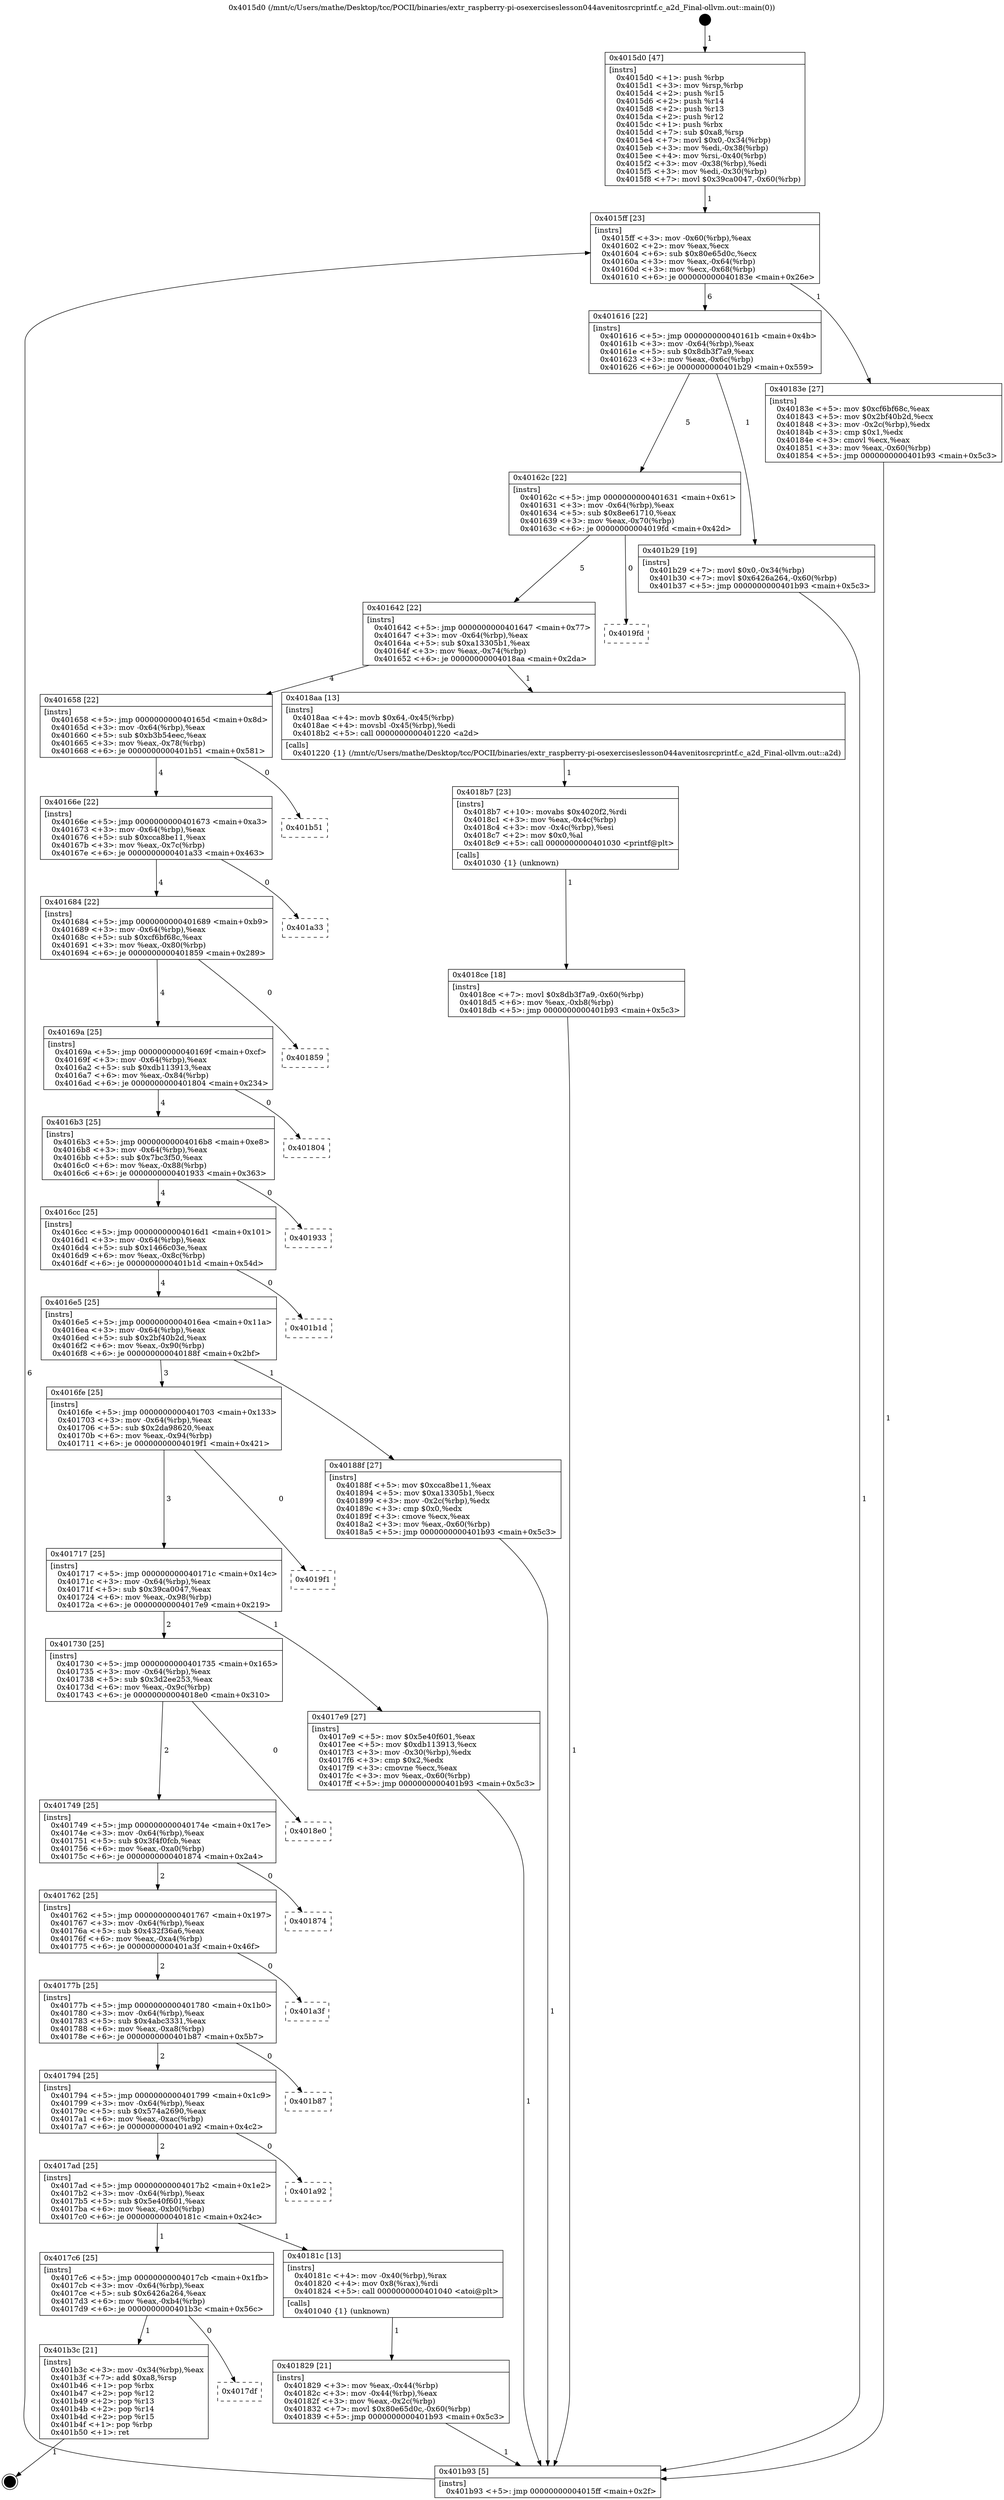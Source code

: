 digraph "0x4015d0" {
  label = "0x4015d0 (/mnt/c/Users/mathe/Desktop/tcc/POCII/binaries/extr_raspberry-pi-osexerciseslesson044avenitosrcprintf.c_a2d_Final-ollvm.out::main(0))"
  labelloc = "t"
  node[shape=record]

  Entry [label="",width=0.3,height=0.3,shape=circle,fillcolor=black,style=filled]
  "0x4015ff" [label="{
     0x4015ff [23]\l
     | [instrs]\l
     &nbsp;&nbsp;0x4015ff \<+3\>: mov -0x60(%rbp),%eax\l
     &nbsp;&nbsp;0x401602 \<+2\>: mov %eax,%ecx\l
     &nbsp;&nbsp;0x401604 \<+6\>: sub $0x80e65d0c,%ecx\l
     &nbsp;&nbsp;0x40160a \<+3\>: mov %eax,-0x64(%rbp)\l
     &nbsp;&nbsp;0x40160d \<+3\>: mov %ecx,-0x68(%rbp)\l
     &nbsp;&nbsp;0x401610 \<+6\>: je 000000000040183e \<main+0x26e\>\l
  }"]
  "0x40183e" [label="{
     0x40183e [27]\l
     | [instrs]\l
     &nbsp;&nbsp;0x40183e \<+5\>: mov $0xcf6bf68c,%eax\l
     &nbsp;&nbsp;0x401843 \<+5\>: mov $0x2bf40b2d,%ecx\l
     &nbsp;&nbsp;0x401848 \<+3\>: mov -0x2c(%rbp),%edx\l
     &nbsp;&nbsp;0x40184b \<+3\>: cmp $0x1,%edx\l
     &nbsp;&nbsp;0x40184e \<+3\>: cmovl %ecx,%eax\l
     &nbsp;&nbsp;0x401851 \<+3\>: mov %eax,-0x60(%rbp)\l
     &nbsp;&nbsp;0x401854 \<+5\>: jmp 0000000000401b93 \<main+0x5c3\>\l
  }"]
  "0x401616" [label="{
     0x401616 [22]\l
     | [instrs]\l
     &nbsp;&nbsp;0x401616 \<+5\>: jmp 000000000040161b \<main+0x4b\>\l
     &nbsp;&nbsp;0x40161b \<+3\>: mov -0x64(%rbp),%eax\l
     &nbsp;&nbsp;0x40161e \<+5\>: sub $0x8db3f7a9,%eax\l
     &nbsp;&nbsp;0x401623 \<+3\>: mov %eax,-0x6c(%rbp)\l
     &nbsp;&nbsp;0x401626 \<+6\>: je 0000000000401b29 \<main+0x559\>\l
  }"]
  Exit [label="",width=0.3,height=0.3,shape=circle,fillcolor=black,style=filled,peripheries=2]
  "0x401b29" [label="{
     0x401b29 [19]\l
     | [instrs]\l
     &nbsp;&nbsp;0x401b29 \<+7\>: movl $0x0,-0x34(%rbp)\l
     &nbsp;&nbsp;0x401b30 \<+7\>: movl $0x6426a264,-0x60(%rbp)\l
     &nbsp;&nbsp;0x401b37 \<+5\>: jmp 0000000000401b93 \<main+0x5c3\>\l
  }"]
  "0x40162c" [label="{
     0x40162c [22]\l
     | [instrs]\l
     &nbsp;&nbsp;0x40162c \<+5\>: jmp 0000000000401631 \<main+0x61\>\l
     &nbsp;&nbsp;0x401631 \<+3\>: mov -0x64(%rbp),%eax\l
     &nbsp;&nbsp;0x401634 \<+5\>: sub $0x8ee61710,%eax\l
     &nbsp;&nbsp;0x401639 \<+3\>: mov %eax,-0x70(%rbp)\l
     &nbsp;&nbsp;0x40163c \<+6\>: je 00000000004019fd \<main+0x42d\>\l
  }"]
  "0x4017df" [label="{
     0x4017df\l
  }", style=dashed]
  "0x4019fd" [label="{
     0x4019fd\l
  }", style=dashed]
  "0x401642" [label="{
     0x401642 [22]\l
     | [instrs]\l
     &nbsp;&nbsp;0x401642 \<+5\>: jmp 0000000000401647 \<main+0x77\>\l
     &nbsp;&nbsp;0x401647 \<+3\>: mov -0x64(%rbp),%eax\l
     &nbsp;&nbsp;0x40164a \<+5\>: sub $0xa13305b1,%eax\l
     &nbsp;&nbsp;0x40164f \<+3\>: mov %eax,-0x74(%rbp)\l
     &nbsp;&nbsp;0x401652 \<+6\>: je 00000000004018aa \<main+0x2da\>\l
  }"]
  "0x401b3c" [label="{
     0x401b3c [21]\l
     | [instrs]\l
     &nbsp;&nbsp;0x401b3c \<+3\>: mov -0x34(%rbp),%eax\l
     &nbsp;&nbsp;0x401b3f \<+7\>: add $0xa8,%rsp\l
     &nbsp;&nbsp;0x401b46 \<+1\>: pop %rbx\l
     &nbsp;&nbsp;0x401b47 \<+2\>: pop %r12\l
     &nbsp;&nbsp;0x401b49 \<+2\>: pop %r13\l
     &nbsp;&nbsp;0x401b4b \<+2\>: pop %r14\l
     &nbsp;&nbsp;0x401b4d \<+2\>: pop %r15\l
     &nbsp;&nbsp;0x401b4f \<+1\>: pop %rbp\l
     &nbsp;&nbsp;0x401b50 \<+1\>: ret\l
  }"]
  "0x4018aa" [label="{
     0x4018aa [13]\l
     | [instrs]\l
     &nbsp;&nbsp;0x4018aa \<+4\>: movb $0x64,-0x45(%rbp)\l
     &nbsp;&nbsp;0x4018ae \<+4\>: movsbl -0x45(%rbp),%edi\l
     &nbsp;&nbsp;0x4018b2 \<+5\>: call 0000000000401220 \<a2d\>\l
     | [calls]\l
     &nbsp;&nbsp;0x401220 \{1\} (/mnt/c/Users/mathe/Desktop/tcc/POCII/binaries/extr_raspberry-pi-osexerciseslesson044avenitosrcprintf.c_a2d_Final-ollvm.out::a2d)\l
  }"]
  "0x401658" [label="{
     0x401658 [22]\l
     | [instrs]\l
     &nbsp;&nbsp;0x401658 \<+5\>: jmp 000000000040165d \<main+0x8d\>\l
     &nbsp;&nbsp;0x40165d \<+3\>: mov -0x64(%rbp),%eax\l
     &nbsp;&nbsp;0x401660 \<+5\>: sub $0xb3b54eec,%eax\l
     &nbsp;&nbsp;0x401665 \<+3\>: mov %eax,-0x78(%rbp)\l
     &nbsp;&nbsp;0x401668 \<+6\>: je 0000000000401b51 \<main+0x581\>\l
  }"]
  "0x4018ce" [label="{
     0x4018ce [18]\l
     | [instrs]\l
     &nbsp;&nbsp;0x4018ce \<+7\>: movl $0x8db3f7a9,-0x60(%rbp)\l
     &nbsp;&nbsp;0x4018d5 \<+6\>: mov %eax,-0xb8(%rbp)\l
     &nbsp;&nbsp;0x4018db \<+5\>: jmp 0000000000401b93 \<main+0x5c3\>\l
  }"]
  "0x401b51" [label="{
     0x401b51\l
  }", style=dashed]
  "0x40166e" [label="{
     0x40166e [22]\l
     | [instrs]\l
     &nbsp;&nbsp;0x40166e \<+5\>: jmp 0000000000401673 \<main+0xa3\>\l
     &nbsp;&nbsp;0x401673 \<+3\>: mov -0x64(%rbp),%eax\l
     &nbsp;&nbsp;0x401676 \<+5\>: sub $0xcca8be11,%eax\l
     &nbsp;&nbsp;0x40167b \<+3\>: mov %eax,-0x7c(%rbp)\l
     &nbsp;&nbsp;0x40167e \<+6\>: je 0000000000401a33 \<main+0x463\>\l
  }"]
  "0x4018b7" [label="{
     0x4018b7 [23]\l
     | [instrs]\l
     &nbsp;&nbsp;0x4018b7 \<+10\>: movabs $0x4020f2,%rdi\l
     &nbsp;&nbsp;0x4018c1 \<+3\>: mov %eax,-0x4c(%rbp)\l
     &nbsp;&nbsp;0x4018c4 \<+3\>: mov -0x4c(%rbp),%esi\l
     &nbsp;&nbsp;0x4018c7 \<+2\>: mov $0x0,%al\l
     &nbsp;&nbsp;0x4018c9 \<+5\>: call 0000000000401030 \<printf@plt\>\l
     | [calls]\l
     &nbsp;&nbsp;0x401030 \{1\} (unknown)\l
  }"]
  "0x401a33" [label="{
     0x401a33\l
  }", style=dashed]
  "0x401684" [label="{
     0x401684 [22]\l
     | [instrs]\l
     &nbsp;&nbsp;0x401684 \<+5\>: jmp 0000000000401689 \<main+0xb9\>\l
     &nbsp;&nbsp;0x401689 \<+3\>: mov -0x64(%rbp),%eax\l
     &nbsp;&nbsp;0x40168c \<+5\>: sub $0xcf6bf68c,%eax\l
     &nbsp;&nbsp;0x401691 \<+3\>: mov %eax,-0x80(%rbp)\l
     &nbsp;&nbsp;0x401694 \<+6\>: je 0000000000401859 \<main+0x289\>\l
  }"]
  "0x401829" [label="{
     0x401829 [21]\l
     | [instrs]\l
     &nbsp;&nbsp;0x401829 \<+3\>: mov %eax,-0x44(%rbp)\l
     &nbsp;&nbsp;0x40182c \<+3\>: mov -0x44(%rbp),%eax\l
     &nbsp;&nbsp;0x40182f \<+3\>: mov %eax,-0x2c(%rbp)\l
     &nbsp;&nbsp;0x401832 \<+7\>: movl $0x80e65d0c,-0x60(%rbp)\l
     &nbsp;&nbsp;0x401839 \<+5\>: jmp 0000000000401b93 \<main+0x5c3\>\l
  }"]
  "0x401859" [label="{
     0x401859\l
  }", style=dashed]
  "0x40169a" [label="{
     0x40169a [25]\l
     | [instrs]\l
     &nbsp;&nbsp;0x40169a \<+5\>: jmp 000000000040169f \<main+0xcf\>\l
     &nbsp;&nbsp;0x40169f \<+3\>: mov -0x64(%rbp),%eax\l
     &nbsp;&nbsp;0x4016a2 \<+5\>: sub $0xdb113913,%eax\l
     &nbsp;&nbsp;0x4016a7 \<+6\>: mov %eax,-0x84(%rbp)\l
     &nbsp;&nbsp;0x4016ad \<+6\>: je 0000000000401804 \<main+0x234\>\l
  }"]
  "0x4017c6" [label="{
     0x4017c6 [25]\l
     | [instrs]\l
     &nbsp;&nbsp;0x4017c6 \<+5\>: jmp 00000000004017cb \<main+0x1fb\>\l
     &nbsp;&nbsp;0x4017cb \<+3\>: mov -0x64(%rbp),%eax\l
     &nbsp;&nbsp;0x4017ce \<+5\>: sub $0x6426a264,%eax\l
     &nbsp;&nbsp;0x4017d3 \<+6\>: mov %eax,-0xb4(%rbp)\l
     &nbsp;&nbsp;0x4017d9 \<+6\>: je 0000000000401b3c \<main+0x56c\>\l
  }"]
  "0x401804" [label="{
     0x401804\l
  }", style=dashed]
  "0x4016b3" [label="{
     0x4016b3 [25]\l
     | [instrs]\l
     &nbsp;&nbsp;0x4016b3 \<+5\>: jmp 00000000004016b8 \<main+0xe8\>\l
     &nbsp;&nbsp;0x4016b8 \<+3\>: mov -0x64(%rbp),%eax\l
     &nbsp;&nbsp;0x4016bb \<+5\>: sub $0x7bc3f50,%eax\l
     &nbsp;&nbsp;0x4016c0 \<+6\>: mov %eax,-0x88(%rbp)\l
     &nbsp;&nbsp;0x4016c6 \<+6\>: je 0000000000401933 \<main+0x363\>\l
  }"]
  "0x40181c" [label="{
     0x40181c [13]\l
     | [instrs]\l
     &nbsp;&nbsp;0x40181c \<+4\>: mov -0x40(%rbp),%rax\l
     &nbsp;&nbsp;0x401820 \<+4\>: mov 0x8(%rax),%rdi\l
     &nbsp;&nbsp;0x401824 \<+5\>: call 0000000000401040 \<atoi@plt\>\l
     | [calls]\l
     &nbsp;&nbsp;0x401040 \{1\} (unknown)\l
  }"]
  "0x401933" [label="{
     0x401933\l
  }", style=dashed]
  "0x4016cc" [label="{
     0x4016cc [25]\l
     | [instrs]\l
     &nbsp;&nbsp;0x4016cc \<+5\>: jmp 00000000004016d1 \<main+0x101\>\l
     &nbsp;&nbsp;0x4016d1 \<+3\>: mov -0x64(%rbp),%eax\l
     &nbsp;&nbsp;0x4016d4 \<+5\>: sub $0x1466c03e,%eax\l
     &nbsp;&nbsp;0x4016d9 \<+6\>: mov %eax,-0x8c(%rbp)\l
     &nbsp;&nbsp;0x4016df \<+6\>: je 0000000000401b1d \<main+0x54d\>\l
  }"]
  "0x4017ad" [label="{
     0x4017ad [25]\l
     | [instrs]\l
     &nbsp;&nbsp;0x4017ad \<+5\>: jmp 00000000004017b2 \<main+0x1e2\>\l
     &nbsp;&nbsp;0x4017b2 \<+3\>: mov -0x64(%rbp),%eax\l
     &nbsp;&nbsp;0x4017b5 \<+5\>: sub $0x5e40f601,%eax\l
     &nbsp;&nbsp;0x4017ba \<+6\>: mov %eax,-0xb0(%rbp)\l
     &nbsp;&nbsp;0x4017c0 \<+6\>: je 000000000040181c \<main+0x24c\>\l
  }"]
  "0x401b1d" [label="{
     0x401b1d\l
  }", style=dashed]
  "0x4016e5" [label="{
     0x4016e5 [25]\l
     | [instrs]\l
     &nbsp;&nbsp;0x4016e5 \<+5\>: jmp 00000000004016ea \<main+0x11a\>\l
     &nbsp;&nbsp;0x4016ea \<+3\>: mov -0x64(%rbp),%eax\l
     &nbsp;&nbsp;0x4016ed \<+5\>: sub $0x2bf40b2d,%eax\l
     &nbsp;&nbsp;0x4016f2 \<+6\>: mov %eax,-0x90(%rbp)\l
     &nbsp;&nbsp;0x4016f8 \<+6\>: je 000000000040188f \<main+0x2bf\>\l
  }"]
  "0x401a92" [label="{
     0x401a92\l
  }", style=dashed]
  "0x40188f" [label="{
     0x40188f [27]\l
     | [instrs]\l
     &nbsp;&nbsp;0x40188f \<+5\>: mov $0xcca8be11,%eax\l
     &nbsp;&nbsp;0x401894 \<+5\>: mov $0xa13305b1,%ecx\l
     &nbsp;&nbsp;0x401899 \<+3\>: mov -0x2c(%rbp),%edx\l
     &nbsp;&nbsp;0x40189c \<+3\>: cmp $0x0,%edx\l
     &nbsp;&nbsp;0x40189f \<+3\>: cmove %ecx,%eax\l
     &nbsp;&nbsp;0x4018a2 \<+3\>: mov %eax,-0x60(%rbp)\l
     &nbsp;&nbsp;0x4018a5 \<+5\>: jmp 0000000000401b93 \<main+0x5c3\>\l
  }"]
  "0x4016fe" [label="{
     0x4016fe [25]\l
     | [instrs]\l
     &nbsp;&nbsp;0x4016fe \<+5\>: jmp 0000000000401703 \<main+0x133\>\l
     &nbsp;&nbsp;0x401703 \<+3\>: mov -0x64(%rbp),%eax\l
     &nbsp;&nbsp;0x401706 \<+5\>: sub $0x2da98620,%eax\l
     &nbsp;&nbsp;0x40170b \<+6\>: mov %eax,-0x94(%rbp)\l
     &nbsp;&nbsp;0x401711 \<+6\>: je 00000000004019f1 \<main+0x421\>\l
  }"]
  "0x401794" [label="{
     0x401794 [25]\l
     | [instrs]\l
     &nbsp;&nbsp;0x401794 \<+5\>: jmp 0000000000401799 \<main+0x1c9\>\l
     &nbsp;&nbsp;0x401799 \<+3\>: mov -0x64(%rbp),%eax\l
     &nbsp;&nbsp;0x40179c \<+5\>: sub $0x574a2690,%eax\l
     &nbsp;&nbsp;0x4017a1 \<+6\>: mov %eax,-0xac(%rbp)\l
     &nbsp;&nbsp;0x4017a7 \<+6\>: je 0000000000401a92 \<main+0x4c2\>\l
  }"]
  "0x4019f1" [label="{
     0x4019f1\l
  }", style=dashed]
  "0x401717" [label="{
     0x401717 [25]\l
     | [instrs]\l
     &nbsp;&nbsp;0x401717 \<+5\>: jmp 000000000040171c \<main+0x14c\>\l
     &nbsp;&nbsp;0x40171c \<+3\>: mov -0x64(%rbp),%eax\l
     &nbsp;&nbsp;0x40171f \<+5\>: sub $0x39ca0047,%eax\l
     &nbsp;&nbsp;0x401724 \<+6\>: mov %eax,-0x98(%rbp)\l
     &nbsp;&nbsp;0x40172a \<+6\>: je 00000000004017e9 \<main+0x219\>\l
  }"]
  "0x401b87" [label="{
     0x401b87\l
  }", style=dashed]
  "0x4017e9" [label="{
     0x4017e9 [27]\l
     | [instrs]\l
     &nbsp;&nbsp;0x4017e9 \<+5\>: mov $0x5e40f601,%eax\l
     &nbsp;&nbsp;0x4017ee \<+5\>: mov $0xdb113913,%ecx\l
     &nbsp;&nbsp;0x4017f3 \<+3\>: mov -0x30(%rbp),%edx\l
     &nbsp;&nbsp;0x4017f6 \<+3\>: cmp $0x2,%edx\l
     &nbsp;&nbsp;0x4017f9 \<+3\>: cmovne %ecx,%eax\l
     &nbsp;&nbsp;0x4017fc \<+3\>: mov %eax,-0x60(%rbp)\l
     &nbsp;&nbsp;0x4017ff \<+5\>: jmp 0000000000401b93 \<main+0x5c3\>\l
  }"]
  "0x401730" [label="{
     0x401730 [25]\l
     | [instrs]\l
     &nbsp;&nbsp;0x401730 \<+5\>: jmp 0000000000401735 \<main+0x165\>\l
     &nbsp;&nbsp;0x401735 \<+3\>: mov -0x64(%rbp),%eax\l
     &nbsp;&nbsp;0x401738 \<+5\>: sub $0x3d2ee253,%eax\l
     &nbsp;&nbsp;0x40173d \<+6\>: mov %eax,-0x9c(%rbp)\l
     &nbsp;&nbsp;0x401743 \<+6\>: je 00000000004018e0 \<main+0x310\>\l
  }"]
  "0x401b93" [label="{
     0x401b93 [5]\l
     | [instrs]\l
     &nbsp;&nbsp;0x401b93 \<+5\>: jmp 00000000004015ff \<main+0x2f\>\l
  }"]
  "0x4015d0" [label="{
     0x4015d0 [47]\l
     | [instrs]\l
     &nbsp;&nbsp;0x4015d0 \<+1\>: push %rbp\l
     &nbsp;&nbsp;0x4015d1 \<+3\>: mov %rsp,%rbp\l
     &nbsp;&nbsp;0x4015d4 \<+2\>: push %r15\l
     &nbsp;&nbsp;0x4015d6 \<+2\>: push %r14\l
     &nbsp;&nbsp;0x4015d8 \<+2\>: push %r13\l
     &nbsp;&nbsp;0x4015da \<+2\>: push %r12\l
     &nbsp;&nbsp;0x4015dc \<+1\>: push %rbx\l
     &nbsp;&nbsp;0x4015dd \<+7\>: sub $0xa8,%rsp\l
     &nbsp;&nbsp;0x4015e4 \<+7\>: movl $0x0,-0x34(%rbp)\l
     &nbsp;&nbsp;0x4015eb \<+3\>: mov %edi,-0x38(%rbp)\l
     &nbsp;&nbsp;0x4015ee \<+4\>: mov %rsi,-0x40(%rbp)\l
     &nbsp;&nbsp;0x4015f2 \<+3\>: mov -0x38(%rbp),%edi\l
     &nbsp;&nbsp;0x4015f5 \<+3\>: mov %edi,-0x30(%rbp)\l
     &nbsp;&nbsp;0x4015f8 \<+7\>: movl $0x39ca0047,-0x60(%rbp)\l
  }"]
  "0x40177b" [label="{
     0x40177b [25]\l
     | [instrs]\l
     &nbsp;&nbsp;0x40177b \<+5\>: jmp 0000000000401780 \<main+0x1b0\>\l
     &nbsp;&nbsp;0x401780 \<+3\>: mov -0x64(%rbp),%eax\l
     &nbsp;&nbsp;0x401783 \<+5\>: sub $0x4abc3331,%eax\l
     &nbsp;&nbsp;0x401788 \<+6\>: mov %eax,-0xa8(%rbp)\l
     &nbsp;&nbsp;0x40178e \<+6\>: je 0000000000401b87 \<main+0x5b7\>\l
  }"]
  "0x4018e0" [label="{
     0x4018e0\l
  }", style=dashed]
  "0x401749" [label="{
     0x401749 [25]\l
     | [instrs]\l
     &nbsp;&nbsp;0x401749 \<+5\>: jmp 000000000040174e \<main+0x17e\>\l
     &nbsp;&nbsp;0x40174e \<+3\>: mov -0x64(%rbp),%eax\l
     &nbsp;&nbsp;0x401751 \<+5\>: sub $0x3f4f0fcb,%eax\l
     &nbsp;&nbsp;0x401756 \<+6\>: mov %eax,-0xa0(%rbp)\l
     &nbsp;&nbsp;0x40175c \<+6\>: je 0000000000401874 \<main+0x2a4\>\l
  }"]
  "0x401a3f" [label="{
     0x401a3f\l
  }", style=dashed]
  "0x401874" [label="{
     0x401874\l
  }", style=dashed]
  "0x401762" [label="{
     0x401762 [25]\l
     | [instrs]\l
     &nbsp;&nbsp;0x401762 \<+5\>: jmp 0000000000401767 \<main+0x197\>\l
     &nbsp;&nbsp;0x401767 \<+3\>: mov -0x64(%rbp),%eax\l
     &nbsp;&nbsp;0x40176a \<+5\>: sub $0x432f36a6,%eax\l
     &nbsp;&nbsp;0x40176f \<+6\>: mov %eax,-0xa4(%rbp)\l
     &nbsp;&nbsp;0x401775 \<+6\>: je 0000000000401a3f \<main+0x46f\>\l
  }"]
  Entry -> "0x4015d0" [label=" 1"]
  "0x4015ff" -> "0x40183e" [label=" 1"]
  "0x4015ff" -> "0x401616" [label=" 6"]
  "0x401b3c" -> Exit [label=" 1"]
  "0x401616" -> "0x401b29" [label=" 1"]
  "0x401616" -> "0x40162c" [label=" 5"]
  "0x4017c6" -> "0x4017df" [label=" 0"]
  "0x40162c" -> "0x4019fd" [label=" 0"]
  "0x40162c" -> "0x401642" [label=" 5"]
  "0x4017c6" -> "0x401b3c" [label=" 1"]
  "0x401642" -> "0x4018aa" [label=" 1"]
  "0x401642" -> "0x401658" [label=" 4"]
  "0x401b29" -> "0x401b93" [label=" 1"]
  "0x401658" -> "0x401b51" [label=" 0"]
  "0x401658" -> "0x40166e" [label=" 4"]
  "0x4018ce" -> "0x401b93" [label=" 1"]
  "0x40166e" -> "0x401a33" [label=" 0"]
  "0x40166e" -> "0x401684" [label=" 4"]
  "0x4018b7" -> "0x4018ce" [label=" 1"]
  "0x401684" -> "0x401859" [label=" 0"]
  "0x401684" -> "0x40169a" [label=" 4"]
  "0x4018aa" -> "0x4018b7" [label=" 1"]
  "0x40169a" -> "0x401804" [label=" 0"]
  "0x40169a" -> "0x4016b3" [label=" 4"]
  "0x40188f" -> "0x401b93" [label=" 1"]
  "0x4016b3" -> "0x401933" [label=" 0"]
  "0x4016b3" -> "0x4016cc" [label=" 4"]
  "0x40183e" -> "0x401b93" [label=" 1"]
  "0x4016cc" -> "0x401b1d" [label=" 0"]
  "0x4016cc" -> "0x4016e5" [label=" 4"]
  "0x40181c" -> "0x401829" [label=" 1"]
  "0x4016e5" -> "0x40188f" [label=" 1"]
  "0x4016e5" -> "0x4016fe" [label=" 3"]
  "0x4017ad" -> "0x4017c6" [label=" 1"]
  "0x4016fe" -> "0x4019f1" [label=" 0"]
  "0x4016fe" -> "0x401717" [label=" 3"]
  "0x401829" -> "0x401b93" [label=" 1"]
  "0x401717" -> "0x4017e9" [label=" 1"]
  "0x401717" -> "0x401730" [label=" 2"]
  "0x4017e9" -> "0x401b93" [label=" 1"]
  "0x4015d0" -> "0x4015ff" [label=" 1"]
  "0x401b93" -> "0x4015ff" [label=" 6"]
  "0x401794" -> "0x4017ad" [label=" 2"]
  "0x401730" -> "0x4018e0" [label=" 0"]
  "0x401730" -> "0x401749" [label=" 2"]
  "0x4017ad" -> "0x40181c" [label=" 1"]
  "0x401749" -> "0x401874" [label=" 0"]
  "0x401749" -> "0x401762" [label=" 2"]
  "0x40177b" -> "0x401794" [label=" 2"]
  "0x401762" -> "0x401a3f" [label=" 0"]
  "0x401762" -> "0x40177b" [label=" 2"]
  "0x401794" -> "0x401a92" [label=" 0"]
  "0x40177b" -> "0x401b87" [label=" 0"]
}
